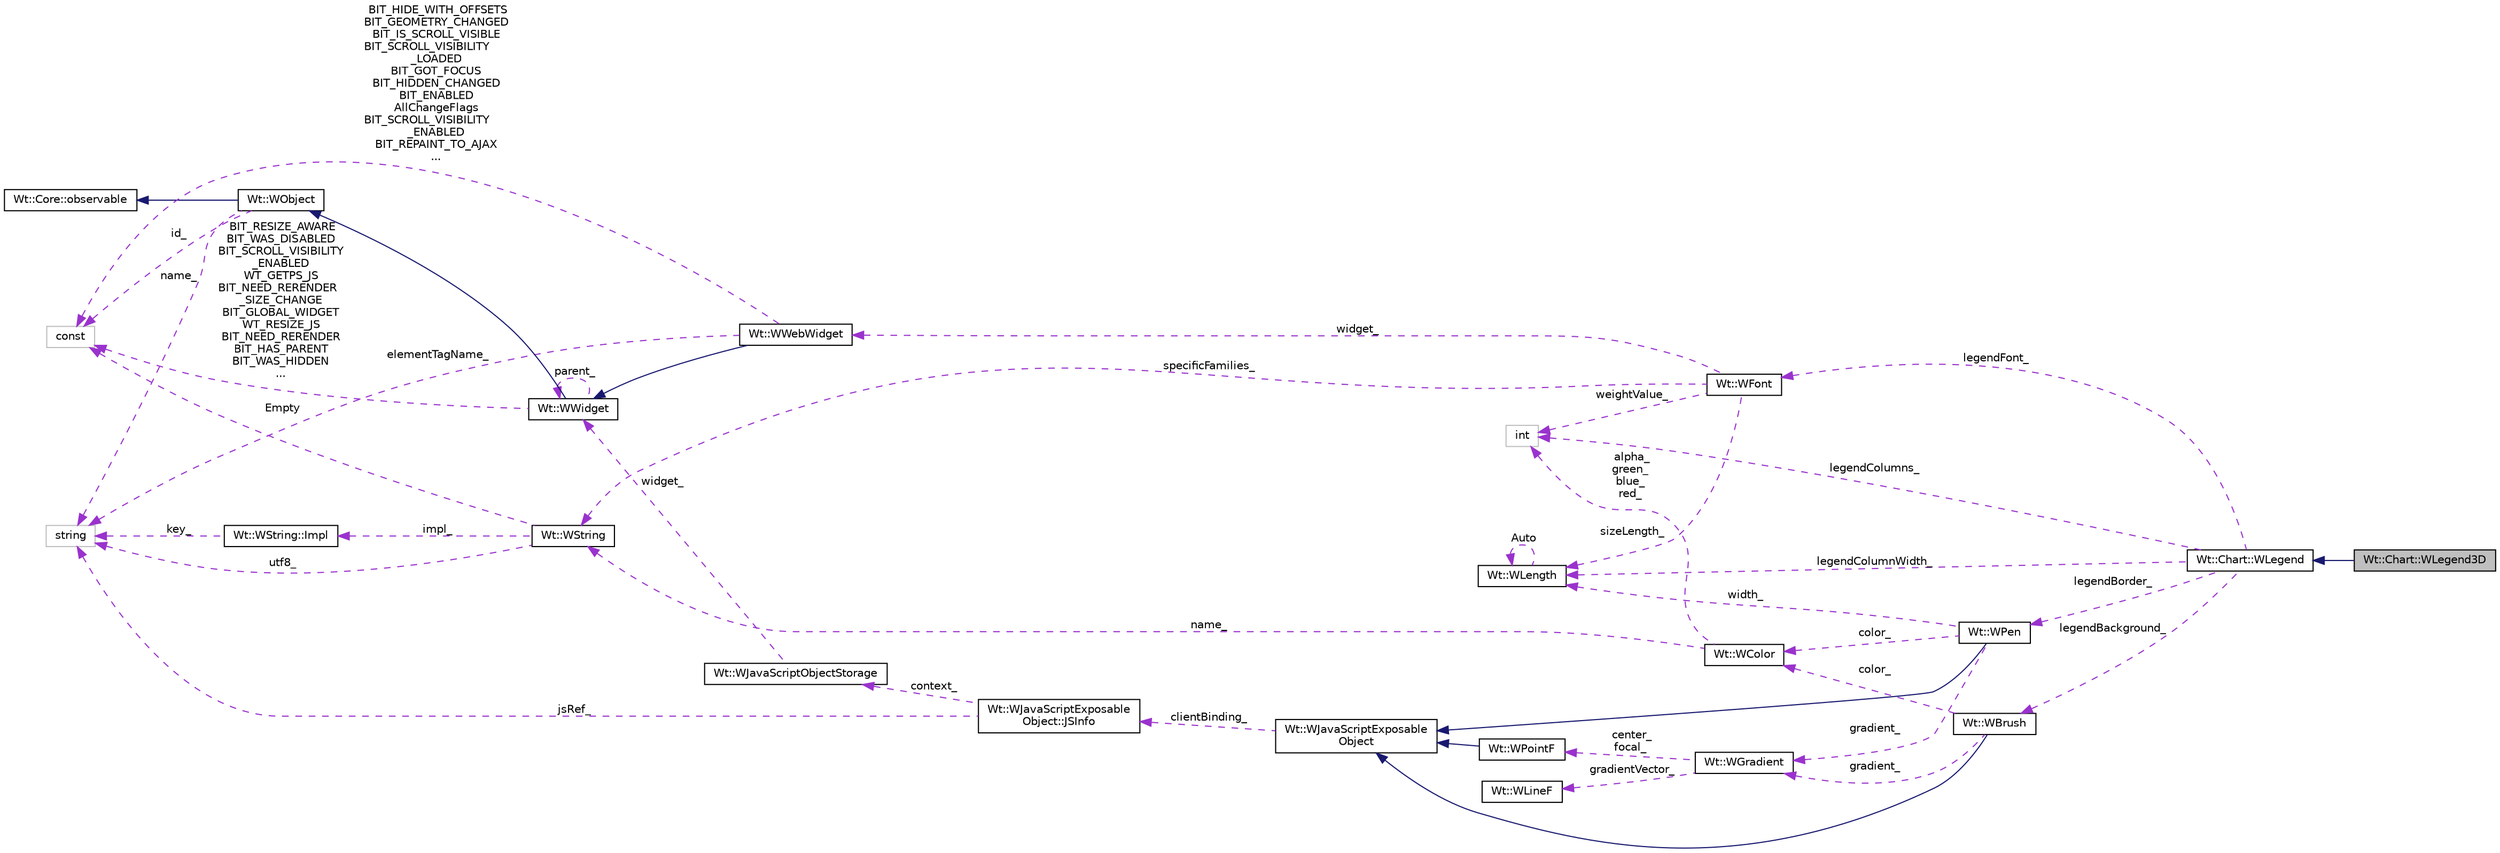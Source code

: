 digraph "Wt::Chart::WLegend3D"
{
 // LATEX_PDF_SIZE
  edge [fontname="Helvetica",fontsize="10",labelfontname="Helvetica",labelfontsize="10"];
  node [fontname="Helvetica",fontsize="10",shape=record];
  rankdir="LR";
  Node1 [label="Wt::Chart::WLegend3D",height=0.2,width=0.4,color="black", fillcolor="grey75", style="filled", fontcolor="black",tooltip=" "];
  Node2 -> Node1 [dir="back",color="midnightblue",fontsize="10",style="solid"];
  Node2 [label="Wt::Chart::WLegend",height=0.2,width=0.4,color="black", fillcolor="white", style="filled",URL="$classWt_1_1Chart_1_1WLegend.html",tooltip=" "];
  Node3 -> Node2 [dir="back",color="darkorchid3",fontsize="10",style="dashed",label=" legendBackground_" ];
  Node3 [label="Wt::WBrush",height=0.2,width=0.4,color="black", fillcolor="white", style="filled",URL="$classWt_1_1WBrush.html",tooltip="A value class that defines the style for filling a path."];
  Node4 -> Node3 [dir="back",color="midnightblue",fontsize="10",style="solid"];
  Node4 [label="Wt::WJavaScriptExposable\lObject",height=0.2,width=0.4,color="black", fillcolor="white", style="filled",URL="$classWt_1_1WJavaScriptExposableObject.html",tooltip="A JavaScript exposable object."];
  Node5 -> Node4 [dir="back",color="darkorchid3",fontsize="10",style="dashed",label=" clientBinding_" ];
  Node5 [label="Wt::WJavaScriptExposable\lObject::JSInfo",height=0.2,width=0.4,color="black", fillcolor="white", style="filled",URL="$structWt_1_1WJavaScriptExposableObject_1_1JSInfo.html",tooltip=" "];
  Node6 -> Node5 [dir="back",color="darkorchid3",fontsize="10",style="dashed",label=" jsRef_" ];
  Node6 [label="string",height=0.2,width=0.4,color="grey75", fillcolor="white", style="filled",tooltip=" "];
  Node7 -> Node5 [dir="back",color="darkorchid3",fontsize="10",style="dashed",label=" context_" ];
  Node7 [label="Wt::WJavaScriptObjectStorage",height=0.2,width=0.4,color="black", fillcolor="white", style="filled",URL="$classWt_1_1WJavaScriptObjectStorage.html",tooltip=" "];
  Node8 -> Node7 [dir="back",color="darkorchid3",fontsize="10",style="dashed",label=" widget_" ];
  Node8 [label="Wt::WWidget",height=0.2,width=0.4,color="black", fillcolor="white", style="filled",URL="$classWt_1_1WWidget.html",tooltip="The abstract base class for a user-interface component."];
  Node9 -> Node8 [dir="back",color="midnightblue",fontsize="10",style="solid"];
  Node9 [label="Wt::WObject",height=0.2,width=0.4,color="black", fillcolor="white", style="filled",URL="$classWt_1_1WObject.html",tooltip="A base class for objects that participate in the signal/slot system."];
  Node10 -> Node9 [dir="back",color="midnightblue",fontsize="10",style="solid"];
  Node10 [label="Wt::Core::observable",height=0.2,width=0.4,color="black", fillcolor="white", style="filled",URL="$classWt_1_1Core_1_1observable.html",tooltip="A base class for objects whose life-time can be tracked."];
  Node6 -> Node9 [dir="back",color="darkorchid3",fontsize="10",style="dashed",label=" name_" ];
  Node11 -> Node9 [dir="back",color="darkorchid3",fontsize="10",style="dashed",label=" id_" ];
  Node11 [label="const",height=0.2,width=0.4,color="grey75", fillcolor="white", style="filled",tooltip=" "];
  Node8 -> Node8 [dir="back",color="darkorchid3",fontsize="10",style="dashed",label=" parent_" ];
  Node11 -> Node8 [dir="back",color="darkorchid3",fontsize="10",style="dashed",label=" BIT_RESIZE_AWARE\nBIT_WAS_DISABLED\nBIT_SCROLL_VISIBILITY\l_ENABLED\nWT_GETPS_JS\nBIT_NEED_RERENDER\l_SIZE_CHANGE\nBIT_GLOBAL_WIDGET\nWT_RESIZE_JS\nBIT_NEED_RERENDER\nBIT_HAS_PARENT\nBIT_WAS_HIDDEN\n..." ];
  Node12 -> Node3 [dir="back",color="darkorchid3",fontsize="10",style="dashed",label=" color_" ];
  Node12 [label="Wt::WColor",height=0.2,width=0.4,color="black", fillcolor="white", style="filled",URL="$classWt_1_1WColor.html",tooltip="A value class that defines a color."];
  Node13 -> Node12 [dir="back",color="darkorchid3",fontsize="10",style="dashed",label=" name_" ];
  Node13 [label="Wt::WString",height=0.2,width=0.4,color="black", fillcolor="white", style="filled",URL="$classWt_1_1WString.html",tooltip="A value class which describes a locale-aware unicode string."];
  Node14 -> Node13 [dir="back",color="darkorchid3",fontsize="10",style="dashed",label=" impl_" ];
  Node14 [label="Wt::WString::Impl",height=0.2,width=0.4,color="black", fillcolor="white", style="filled",URL="$structWt_1_1WString_1_1Impl.html",tooltip=" "];
  Node6 -> Node14 [dir="back",color="darkorchid3",fontsize="10",style="dashed",label=" key_" ];
  Node6 -> Node13 [dir="back",color="darkorchid3",fontsize="10",style="dashed",label=" utf8_" ];
  Node11 -> Node13 [dir="back",color="darkorchid3",fontsize="10",style="dashed",label=" Empty" ];
  Node15 -> Node12 [dir="back",color="darkorchid3",fontsize="10",style="dashed",label=" alpha_\ngreen_\nblue_\nred_" ];
  Node15 [label="int",height=0.2,width=0.4,color="grey75", fillcolor="white", style="filled",tooltip=" "];
  Node16 -> Node3 [dir="back",color="darkorchid3",fontsize="10",style="dashed",label=" gradient_" ];
  Node16 [label="Wt::WGradient",height=0.2,width=0.4,color="black", fillcolor="white", style="filled",URL="$classWt_1_1WGradient.html",tooltip="A linear or radial gradient."];
  Node17 -> Node16 [dir="back",color="darkorchid3",fontsize="10",style="dashed",label=" center_\nfocal_" ];
  Node17 [label="Wt::WPointF",height=0.2,width=0.4,color="black", fillcolor="white", style="filled",URL="$classWt_1_1WPointF.html",tooltip="A value class that defines a 2D point."];
  Node4 -> Node17 [dir="back",color="midnightblue",fontsize="10",style="solid"];
  Node18 -> Node16 [dir="back",color="darkorchid3",fontsize="10",style="dashed",label=" gradientVector_" ];
  Node18 [label="Wt::WLineF",height=0.2,width=0.4,color="black", fillcolor="white", style="filled",URL="$classWt_1_1WLineF.html",tooltip="Utility class that defines a single line."];
  Node19 -> Node2 [dir="back",color="darkorchid3",fontsize="10",style="dashed",label=" legendBorder_" ];
  Node19 [label="Wt::WPen",height=0.2,width=0.4,color="black", fillcolor="white", style="filled",URL="$classWt_1_1WPen.html",tooltip="A value class that defines the style for pen strokes."];
  Node4 -> Node19 [dir="back",color="midnightblue",fontsize="10",style="solid"];
  Node12 -> Node19 [dir="back",color="darkorchid3",fontsize="10",style="dashed",label=" color_" ];
  Node16 -> Node19 [dir="back",color="darkorchid3",fontsize="10",style="dashed",label=" gradient_" ];
  Node20 -> Node19 [dir="back",color="darkorchid3",fontsize="10",style="dashed",label=" width_" ];
  Node20 [label="Wt::WLength",height=0.2,width=0.4,color="black", fillcolor="white", style="filled",URL="$classWt_1_1WLength.html",tooltip="A value class that describes a CSS length."];
  Node20 -> Node20 [dir="back",color="darkorchid3",fontsize="10",style="dashed",label=" Auto" ];
  Node15 -> Node2 [dir="back",color="darkorchid3",fontsize="10",style="dashed",label=" legendColumns_" ];
  Node21 -> Node2 [dir="back",color="darkorchid3",fontsize="10",style="dashed",label=" legendFont_" ];
  Node21 [label="Wt::WFont",height=0.2,width=0.4,color="black", fillcolor="white", style="filled",URL="$classWt_1_1WFont.html",tooltip="A value class that describes a font."];
  Node13 -> Node21 [dir="back",color="darkorchid3",fontsize="10",style="dashed",label=" specificFamilies_" ];
  Node15 -> Node21 [dir="back",color="darkorchid3",fontsize="10",style="dashed",label=" weightValue_" ];
  Node22 -> Node21 [dir="back",color="darkorchid3",fontsize="10",style="dashed",label=" widget_" ];
  Node22 [label="Wt::WWebWidget",height=0.2,width=0.4,color="black", fillcolor="white", style="filled",URL="$classWt_1_1WWebWidget.html",tooltip="A base class for widgets with an HTML counterpart."];
  Node8 -> Node22 [dir="back",color="midnightblue",fontsize="10",style="solid"];
  Node6 -> Node22 [dir="back",color="darkorchid3",fontsize="10",style="dashed",label=" elementTagName_" ];
  Node11 -> Node22 [dir="back",color="darkorchid3",fontsize="10",style="dashed",label=" BIT_HIDE_WITH_OFFSETS\nBIT_GEOMETRY_CHANGED\nBIT_IS_SCROLL_VISIBLE\nBIT_SCROLL_VISIBILITY\l_LOADED\nBIT_GOT_FOCUS\nBIT_HIDDEN_CHANGED\nBIT_ENABLED\nAllChangeFlags\nBIT_SCROLL_VISIBILITY\l_ENABLED\nBIT_REPAINT_TO_AJAX\n..." ];
  Node20 -> Node21 [dir="back",color="darkorchid3",fontsize="10",style="dashed",label=" sizeLength_" ];
  Node20 -> Node2 [dir="back",color="darkorchid3",fontsize="10",style="dashed",label=" legendColumnWidth_" ];
}
